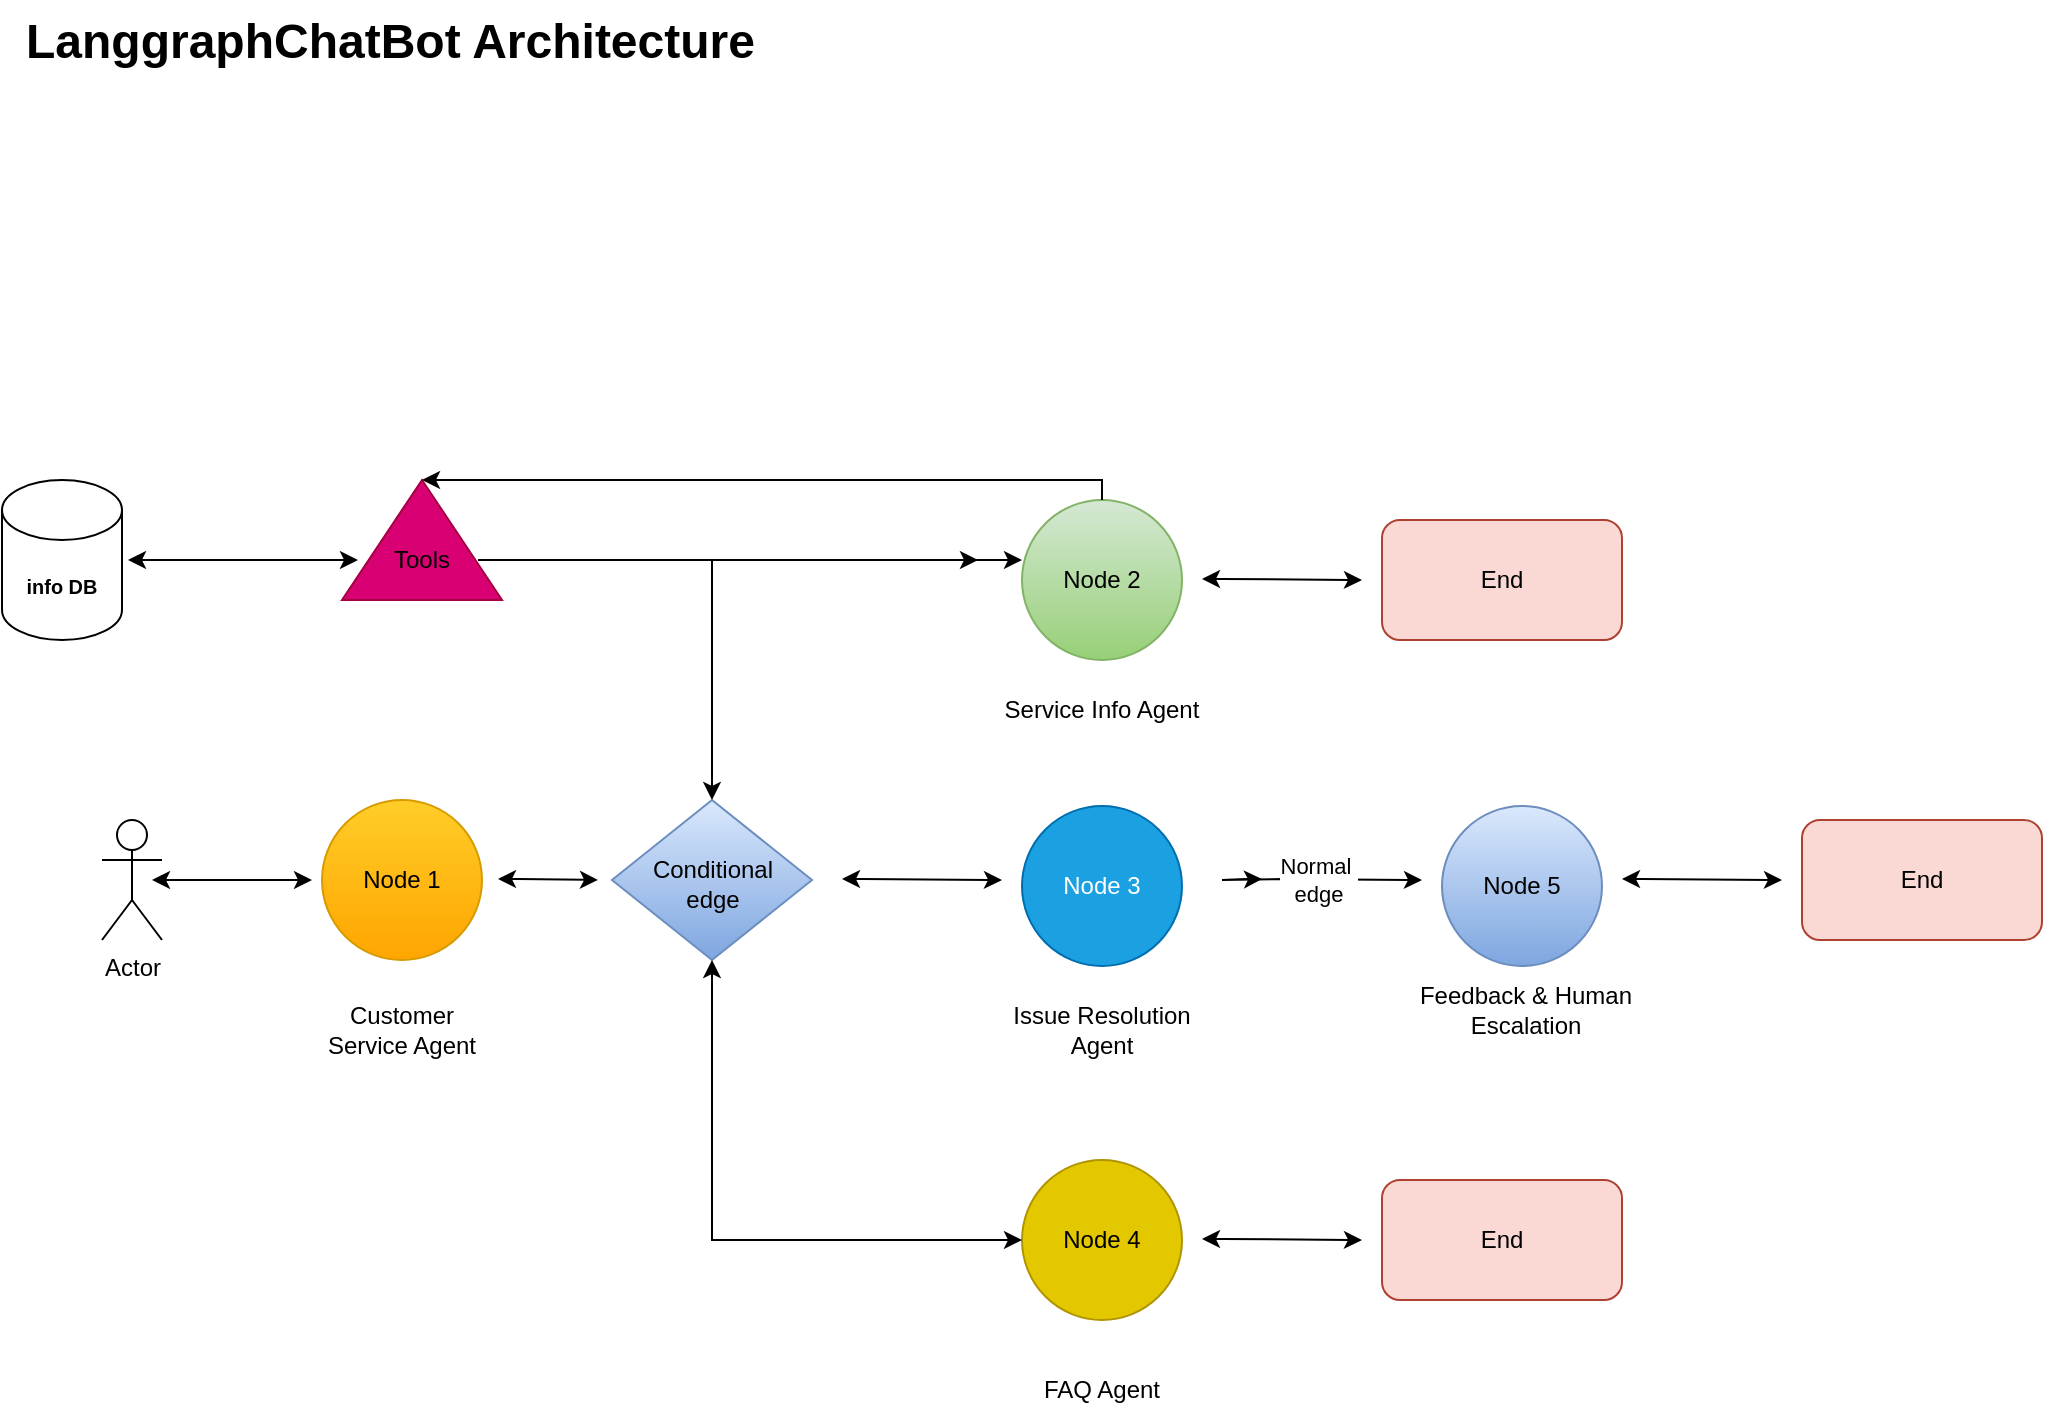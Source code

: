 <mxfile version="26.2.8">
  <diagram name="Page-1" id="_1CGd62Ov7yzdTeNq3DE">
    <mxGraphModel dx="700" dy="1626" grid="1" gridSize="10" guides="1" tooltips="1" connect="1" arrows="1" fold="1" page="1" pageScale="1" pageWidth="850" pageHeight="1100" math="0" shadow="0">
      <root>
        <mxCell id="0" />
        <mxCell id="1" parent="0" />
        <mxCell id="jQqjYRIQJaADdw2Ip4_G-1" value="Actor" style="shape=umlActor;verticalLabelPosition=bottom;verticalAlign=top;html=1;" vertex="1" parent="1">
          <mxGeometry x="120" y="410" width="30" height="60" as="geometry" />
        </mxCell>
        <mxCell id="jQqjYRIQJaADdw2Ip4_G-2" value="Node 1" style="ellipse;whiteSpace=wrap;html=1;aspect=fixed;fillColor=#ffcd28;gradientColor=#ffa500;strokeColor=#d79b00;" vertex="1" parent="1">
          <mxGeometry x="230" y="400" width="80" height="80" as="geometry" />
        </mxCell>
        <mxCell id="jQqjYRIQJaADdw2Ip4_G-3" value="" style="rhombus;whiteSpace=wrap;html=1;fillColor=#dae8fc;gradientColor=#7ea6e0;strokeColor=#6c8ebf;" vertex="1" parent="1">
          <mxGeometry x="375" y="400" width="100" height="80" as="geometry" />
        </mxCell>
        <mxCell id="jQqjYRIQJaADdw2Ip4_G-4" value="" style="endArrow=classic;startArrow=classic;html=1;rounded=0;entryX=0;entryY=0.5;entryDx=0;entryDy=0;" edge="1" parent="1">
          <mxGeometry width="50" height="50" relative="1" as="geometry">
            <mxPoint x="145" y="440" as="sourcePoint" />
            <mxPoint x="225" y="440" as="targetPoint" />
            <Array as="points">
              <mxPoint x="155" y="440" />
            </Array>
          </mxGeometry>
        </mxCell>
        <mxCell id="jQqjYRIQJaADdw2Ip4_G-5" value="" style="endArrow=classic;startArrow=classic;html=1;rounded=0;" edge="1" parent="1">
          <mxGeometry width="50" height="50" relative="1" as="geometry">
            <mxPoint x="318" y="439.5" as="sourcePoint" />
            <mxPoint x="368" y="440" as="targetPoint" />
            <Array as="points">
              <mxPoint x="328" y="439.5" />
            </Array>
          </mxGeometry>
        </mxCell>
        <mxCell id="jQqjYRIQJaADdw2Ip4_G-6" value="&lt;h1 style=&quot;margin-top: 0px;&quot;&gt;LanggraphChatBot Architecture&lt;/h1&gt;&lt;p&gt;&lt;br&gt;&lt;/p&gt;" style="text;html=1;whiteSpace=wrap;overflow=hidden;rounded=0;" vertex="1" parent="1">
          <mxGeometry x="80" width="410" height="40" as="geometry" />
        </mxCell>
        <mxCell id="jQqjYRIQJaADdw2Ip4_G-7" value="Customer Service Agent" style="text;html=1;align=center;verticalAlign=middle;whiteSpace=wrap;rounded=0;" vertex="1" parent="1">
          <mxGeometry x="230" y="500" width="80" height="30" as="geometry" />
        </mxCell>
        <mxCell id="jQqjYRIQJaADdw2Ip4_G-8" value="Conditional edge" style="text;html=1;align=center;verticalAlign=middle;whiteSpace=wrap;rounded=0;" vertex="1" parent="1">
          <mxGeometry x="393" y="429.5" width="65" height="25" as="geometry" />
        </mxCell>
        <mxCell id="jQqjYRIQJaADdw2Ip4_G-9" value="Node 2" style="ellipse;whiteSpace=wrap;html=1;aspect=fixed;fillColor=#d5e8d4;gradientColor=#97d077;strokeColor=#82b366;" vertex="1" parent="1">
          <mxGeometry x="580" y="250" width="80" height="80" as="geometry" />
        </mxCell>
        <mxCell id="jQqjYRIQJaADdw2Ip4_G-10" value="Node 3" style="ellipse;whiteSpace=wrap;html=1;aspect=fixed;fillColor=#1ba1e2;strokeColor=#006EAF;fontColor=#ffffff;" vertex="1" parent="1">
          <mxGeometry x="580" y="403" width="80" height="80" as="geometry" />
        </mxCell>
        <mxCell id="jQqjYRIQJaADdw2Ip4_G-11" value="Node 4" style="ellipse;whiteSpace=wrap;html=1;aspect=fixed;fillColor=#e3c800;strokeColor=#B09500;fontColor=#000000;" vertex="1" parent="1">
          <mxGeometry x="580" y="580" width="80" height="80" as="geometry" />
        </mxCell>
        <mxCell id="jQqjYRIQJaADdw2Ip4_G-12" value="Node 5" style="ellipse;whiteSpace=wrap;html=1;aspect=fixed;fillColor=#dae8fc;gradientColor=#7ea6e0;strokeColor=#6c8ebf;" vertex="1" parent="1">
          <mxGeometry x="790" y="403" width="80" height="80" as="geometry" />
        </mxCell>
        <mxCell id="jQqjYRIQJaADdw2Ip4_G-13" value="" style="endArrow=classic;startArrow=classic;html=1;rounded=0;" edge="1" parent="1">
          <mxGeometry width="50" height="50" relative="1" as="geometry">
            <mxPoint x="490" y="439.5" as="sourcePoint" />
            <mxPoint x="570" y="440" as="targetPoint" />
            <Array as="points">
              <mxPoint x="500" y="439.5" />
            </Array>
          </mxGeometry>
        </mxCell>
        <mxCell id="jQqjYRIQJaADdw2Ip4_G-14" value="" style="endArrow=classic;startArrow=classic;html=1;rounded=0;" edge="1" parent="1">
          <mxGeometry width="50" height="50" relative="1" as="geometry">
            <mxPoint x="700" y="439.5" as="sourcePoint" />
            <mxPoint x="780" y="440" as="targetPoint" />
            <Array as="points">
              <mxPoint x="680" y="440" />
              <mxPoint x="710" y="439.5" />
            </Array>
          </mxGeometry>
        </mxCell>
        <mxCell id="jQqjYRIQJaADdw2Ip4_G-28" value="Normal&amp;nbsp;&lt;div&gt;edge&lt;/div&gt;" style="edgeLabel;html=1;align=center;verticalAlign=middle;resizable=0;points=[];" vertex="1" connectable="0" parent="jQqjYRIQJaADdw2Ip4_G-14">
          <mxGeometry x="0.133" relative="1" as="geometry">
            <mxPoint as="offset" />
          </mxGeometry>
        </mxCell>
        <mxCell id="jQqjYRIQJaADdw2Ip4_G-15" value="End" style="rounded=1;whiteSpace=wrap;html=1;fillColor=#fad9d5;strokeColor=#ae4132;" vertex="1" parent="1">
          <mxGeometry x="760" y="260" width="120" height="60" as="geometry" />
        </mxCell>
        <mxCell id="jQqjYRIQJaADdw2Ip4_G-16" value="End" style="rounded=1;whiteSpace=wrap;html=1;fillColor=#fad9d5;strokeColor=#ae4132;" vertex="1" parent="1">
          <mxGeometry x="760" y="590" width="120" height="60" as="geometry" />
        </mxCell>
        <mxCell id="jQqjYRIQJaADdw2Ip4_G-17" value="End" style="rounded=1;whiteSpace=wrap;html=1;fillColor=#fad9d5;strokeColor=#ae4132;" vertex="1" parent="1">
          <mxGeometry x="970" y="410" width="120" height="60" as="geometry" />
        </mxCell>
        <mxCell id="jQqjYRIQJaADdw2Ip4_G-18" value="" style="endArrow=classic;startArrow=classic;html=1;rounded=0;" edge="1" parent="1">
          <mxGeometry width="50" height="50" relative="1" as="geometry">
            <mxPoint x="670" y="619.5" as="sourcePoint" />
            <mxPoint x="750" y="620" as="targetPoint" />
            <Array as="points">
              <mxPoint x="680" y="619.5" />
            </Array>
          </mxGeometry>
        </mxCell>
        <mxCell id="jQqjYRIQJaADdw2Ip4_G-19" value="" style="endArrow=classic;startArrow=classic;html=1;rounded=0;" edge="1" parent="1">
          <mxGeometry width="50" height="50" relative="1" as="geometry">
            <mxPoint x="880" y="439.5" as="sourcePoint" />
            <mxPoint x="960" y="440" as="targetPoint" />
            <Array as="points">
              <mxPoint x="890" y="439.5" />
            </Array>
          </mxGeometry>
        </mxCell>
        <mxCell id="jQqjYRIQJaADdw2Ip4_G-20" value="" style="endArrow=classic;startArrow=classic;html=1;rounded=0;" edge="1" parent="1">
          <mxGeometry width="50" height="50" relative="1" as="geometry">
            <mxPoint x="670" y="289.5" as="sourcePoint" />
            <mxPoint x="750" y="290" as="targetPoint" />
            <Array as="points">
              <mxPoint x="680" y="289.5" />
            </Array>
          </mxGeometry>
        </mxCell>
        <mxCell id="jQqjYRIQJaADdw2Ip4_G-22" value="FAQ Agent" style="text;html=1;align=center;verticalAlign=middle;whiteSpace=wrap;rounded=0;" vertex="1" parent="1">
          <mxGeometry x="580" y="680" width="80" height="30" as="geometry" />
        </mxCell>
        <mxCell id="jQqjYRIQJaADdw2Ip4_G-23" value="Issue Resolution Agent" style="text;html=1;align=center;verticalAlign=middle;whiteSpace=wrap;rounded=0;" vertex="1" parent="1">
          <mxGeometry x="570" y="500" width="100" height="30" as="geometry" />
        </mxCell>
        <mxCell id="jQqjYRIQJaADdw2Ip4_G-24" value="Service Info Agent" style="text;html=1;align=center;verticalAlign=middle;whiteSpace=wrap;rounded=0;" vertex="1" parent="1">
          <mxGeometry x="570" y="340" width="100" height="30" as="geometry" />
        </mxCell>
        <mxCell id="jQqjYRIQJaADdw2Ip4_G-25" value="Feedback &amp;amp; Human Escalation" style="text;html=1;align=center;verticalAlign=middle;whiteSpace=wrap;rounded=0;" vertex="1" parent="1">
          <mxGeometry x="772" y="490" width="120" height="30" as="geometry" />
        </mxCell>
        <mxCell id="jQqjYRIQJaADdw2Ip4_G-26" value="" style="endArrow=classic;startArrow=classic;html=1;rounded=0;exitX=0;exitY=0.5;exitDx=0;exitDy=0;entryX=0.5;entryY=1;entryDx=0;entryDy=0;" edge="1" parent="1" source="jQqjYRIQJaADdw2Ip4_G-11" target="jQqjYRIQJaADdw2Ip4_G-3">
          <mxGeometry width="50" height="50" relative="1" as="geometry">
            <mxPoint x="220" y="530" as="sourcePoint" />
            <mxPoint x="270" y="480" as="targetPoint" />
            <Array as="points">
              <mxPoint x="425" y="620" />
            </Array>
          </mxGeometry>
        </mxCell>
        <mxCell id="jQqjYRIQJaADdw2Ip4_G-27" value="" style="endArrow=classic;startArrow=classic;html=1;rounded=0;entryX=0;entryY=0.375;entryDx=0;entryDy=0;entryPerimeter=0;exitX=0.5;exitY=0;exitDx=0;exitDy=0;" edge="1" parent="1" source="jQqjYRIQJaADdw2Ip4_G-3" target="jQqjYRIQJaADdw2Ip4_G-9">
          <mxGeometry width="50" height="50" relative="1" as="geometry">
            <mxPoint x="400" y="380" as="sourcePoint" />
            <mxPoint x="450" y="330" as="targetPoint" />
            <Array as="points">
              <mxPoint x="425" y="280" />
            </Array>
          </mxGeometry>
        </mxCell>
        <mxCell id="jQqjYRIQJaADdw2Ip4_G-29" value="" style="triangle;whiteSpace=wrap;html=1;rotation=-90;fillColor=#d80073;strokeColor=#A50040;fontColor=#ffffff;" vertex="1" parent="1">
          <mxGeometry x="250" y="230" width="60" height="80" as="geometry" />
        </mxCell>
        <mxCell id="jQqjYRIQJaADdw2Ip4_G-30" value="" style="endArrow=classic;html=1;rounded=0;" edge="1" parent="1">
          <mxGeometry width="50" height="50" relative="1" as="geometry">
            <mxPoint x="308" y="280" as="sourcePoint" />
            <mxPoint x="558" y="280" as="targetPoint" />
            <Array as="points">
              <mxPoint x="418" y="280" />
            </Array>
          </mxGeometry>
        </mxCell>
        <mxCell id="jQqjYRIQJaADdw2Ip4_G-31" value="Tools" style="text;html=1;align=center;verticalAlign=middle;whiteSpace=wrap;rounded=0;" vertex="1" parent="1">
          <mxGeometry x="245" y="270" width="70" height="20" as="geometry" />
        </mxCell>
        <mxCell id="jQqjYRIQJaADdw2Ip4_G-32" value="&lt;h5&gt;info DB&lt;/h5&gt;" style="shape=cylinder3;whiteSpace=wrap;html=1;boundedLbl=1;backgroundOutline=1;size=15;" vertex="1" parent="1">
          <mxGeometry x="70" y="240" width="60" height="80" as="geometry" />
        </mxCell>
        <mxCell id="jQqjYRIQJaADdw2Ip4_G-33" value="" style="endArrow=classic;startArrow=classic;html=1;rounded=0;entryX=0;entryY=0.5;entryDx=0;entryDy=0;" edge="1" parent="1">
          <mxGeometry width="50" height="50" relative="1" as="geometry">
            <mxPoint x="133" y="280" as="sourcePoint" />
            <mxPoint x="248" y="280" as="targetPoint" />
          </mxGeometry>
        </mxCell>
        <mxCell id="jQqjYRIQJaADdw2Ip4_G-34" value="" style="endArrow=classic;html=1;rounded=0;entryX=1;entryY=0.5;entryDx=0;entryDy=0;" edge="1" parent="1" target="jQqjYRIQJaADdw2Ip4_G-29">
          <mxGeometry width="50" height="50" relative="1" as="geometry">
            <mxPoint x="620" y="250" as="sourcePoint" />
            <mxPoint x="300" y="240" as="targetPoint" />
            <Array as="points">
              <mxPoint x="620" y="240" />
            </Array>
          </mxGeometry>
        </mxCell>
      </root>
    </mxGraphModel>
  </diagram>
</mxfile>

